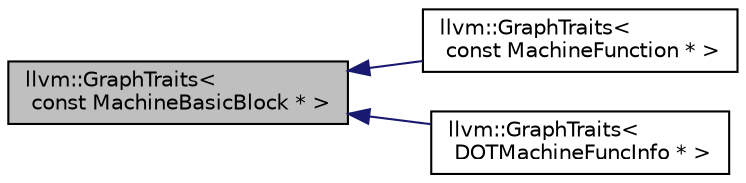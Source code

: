 digraph "llvm::GraphTraits&lt; const MachineBasicBlock * &gt;"
{
 // LATEX_PDF_SIZE
  bgcolor="transparent";
  edge [fontname="Helvetica",fontsize="10",labelfontname="Helvetica",labelfontsize="10"];
  node [fontname="Helvetica",fontsize="10",shape=record];
  rankdir="LR";
  Node1 [label="llvm::GraphTraits\<\l const MachineBasicBlock * \>",height=0.2,width=0.4,color="black", fillcolor="grey75", style="filled", fontcolor="black",tooltip=" "];
  Node1 -> Node2 [dir="back",color="midnightblue",fontsize="10",style="solid",fontname="Helvetica"];
  Node2 [label="llvm::GraphTraits\<\l const MachineFunction * \>",height=0.2,width=0.4,color="black",URL="$structllvm_1_1GraphTraits_3_01const_01MachineFunction_01_5_01_4.html",tooltip=" "];
  Node1 -> Node3 [dir="back",color="midnightblue",fontsize="10",style="solid",fontname="Helvetica"];
  Node3 [label="llvm::GraphTraits\<\l DOTMachineFuncInfo * \>",height=0.2,width=0.4,color="black",URL="$structllvm_1_1GraphTraits_3_01DOTMachineFuncInfo_01_5_01_4.html",tooltip=" "];
}
